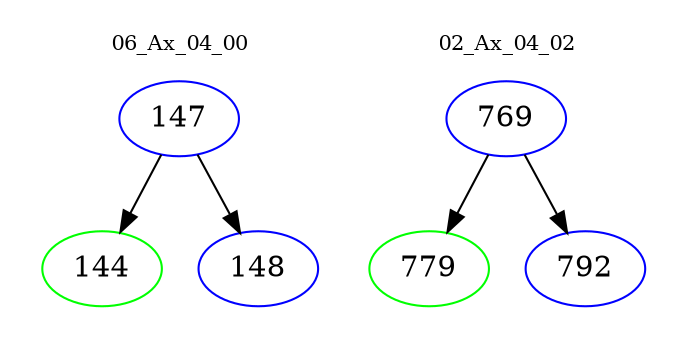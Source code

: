 digraph{
subgraph cluster_0 {
color = white
label = "06_Ax_04_00";
fontsize=10;
T0_147 [label="147", color="blue"]
T0_147 -> T0_144 [color="black"]
T0_144 [label="144", color="green"]
T0_147 -> T0_148 [color="black"]
T0_148 [label="148", color="blue"]
}
subgraph cluster_1 {
color = white
label = "02_Ax_04_02";
fontsize=10;
T1_769 [label="769", color="blue"]
T1_769 -> T1_779 [color="black"]
T1_779 [label="779", color="green"]
T1_769 -> T1_792 [color="black"]
T1_792 [label="792", color="blue"]
}
}
